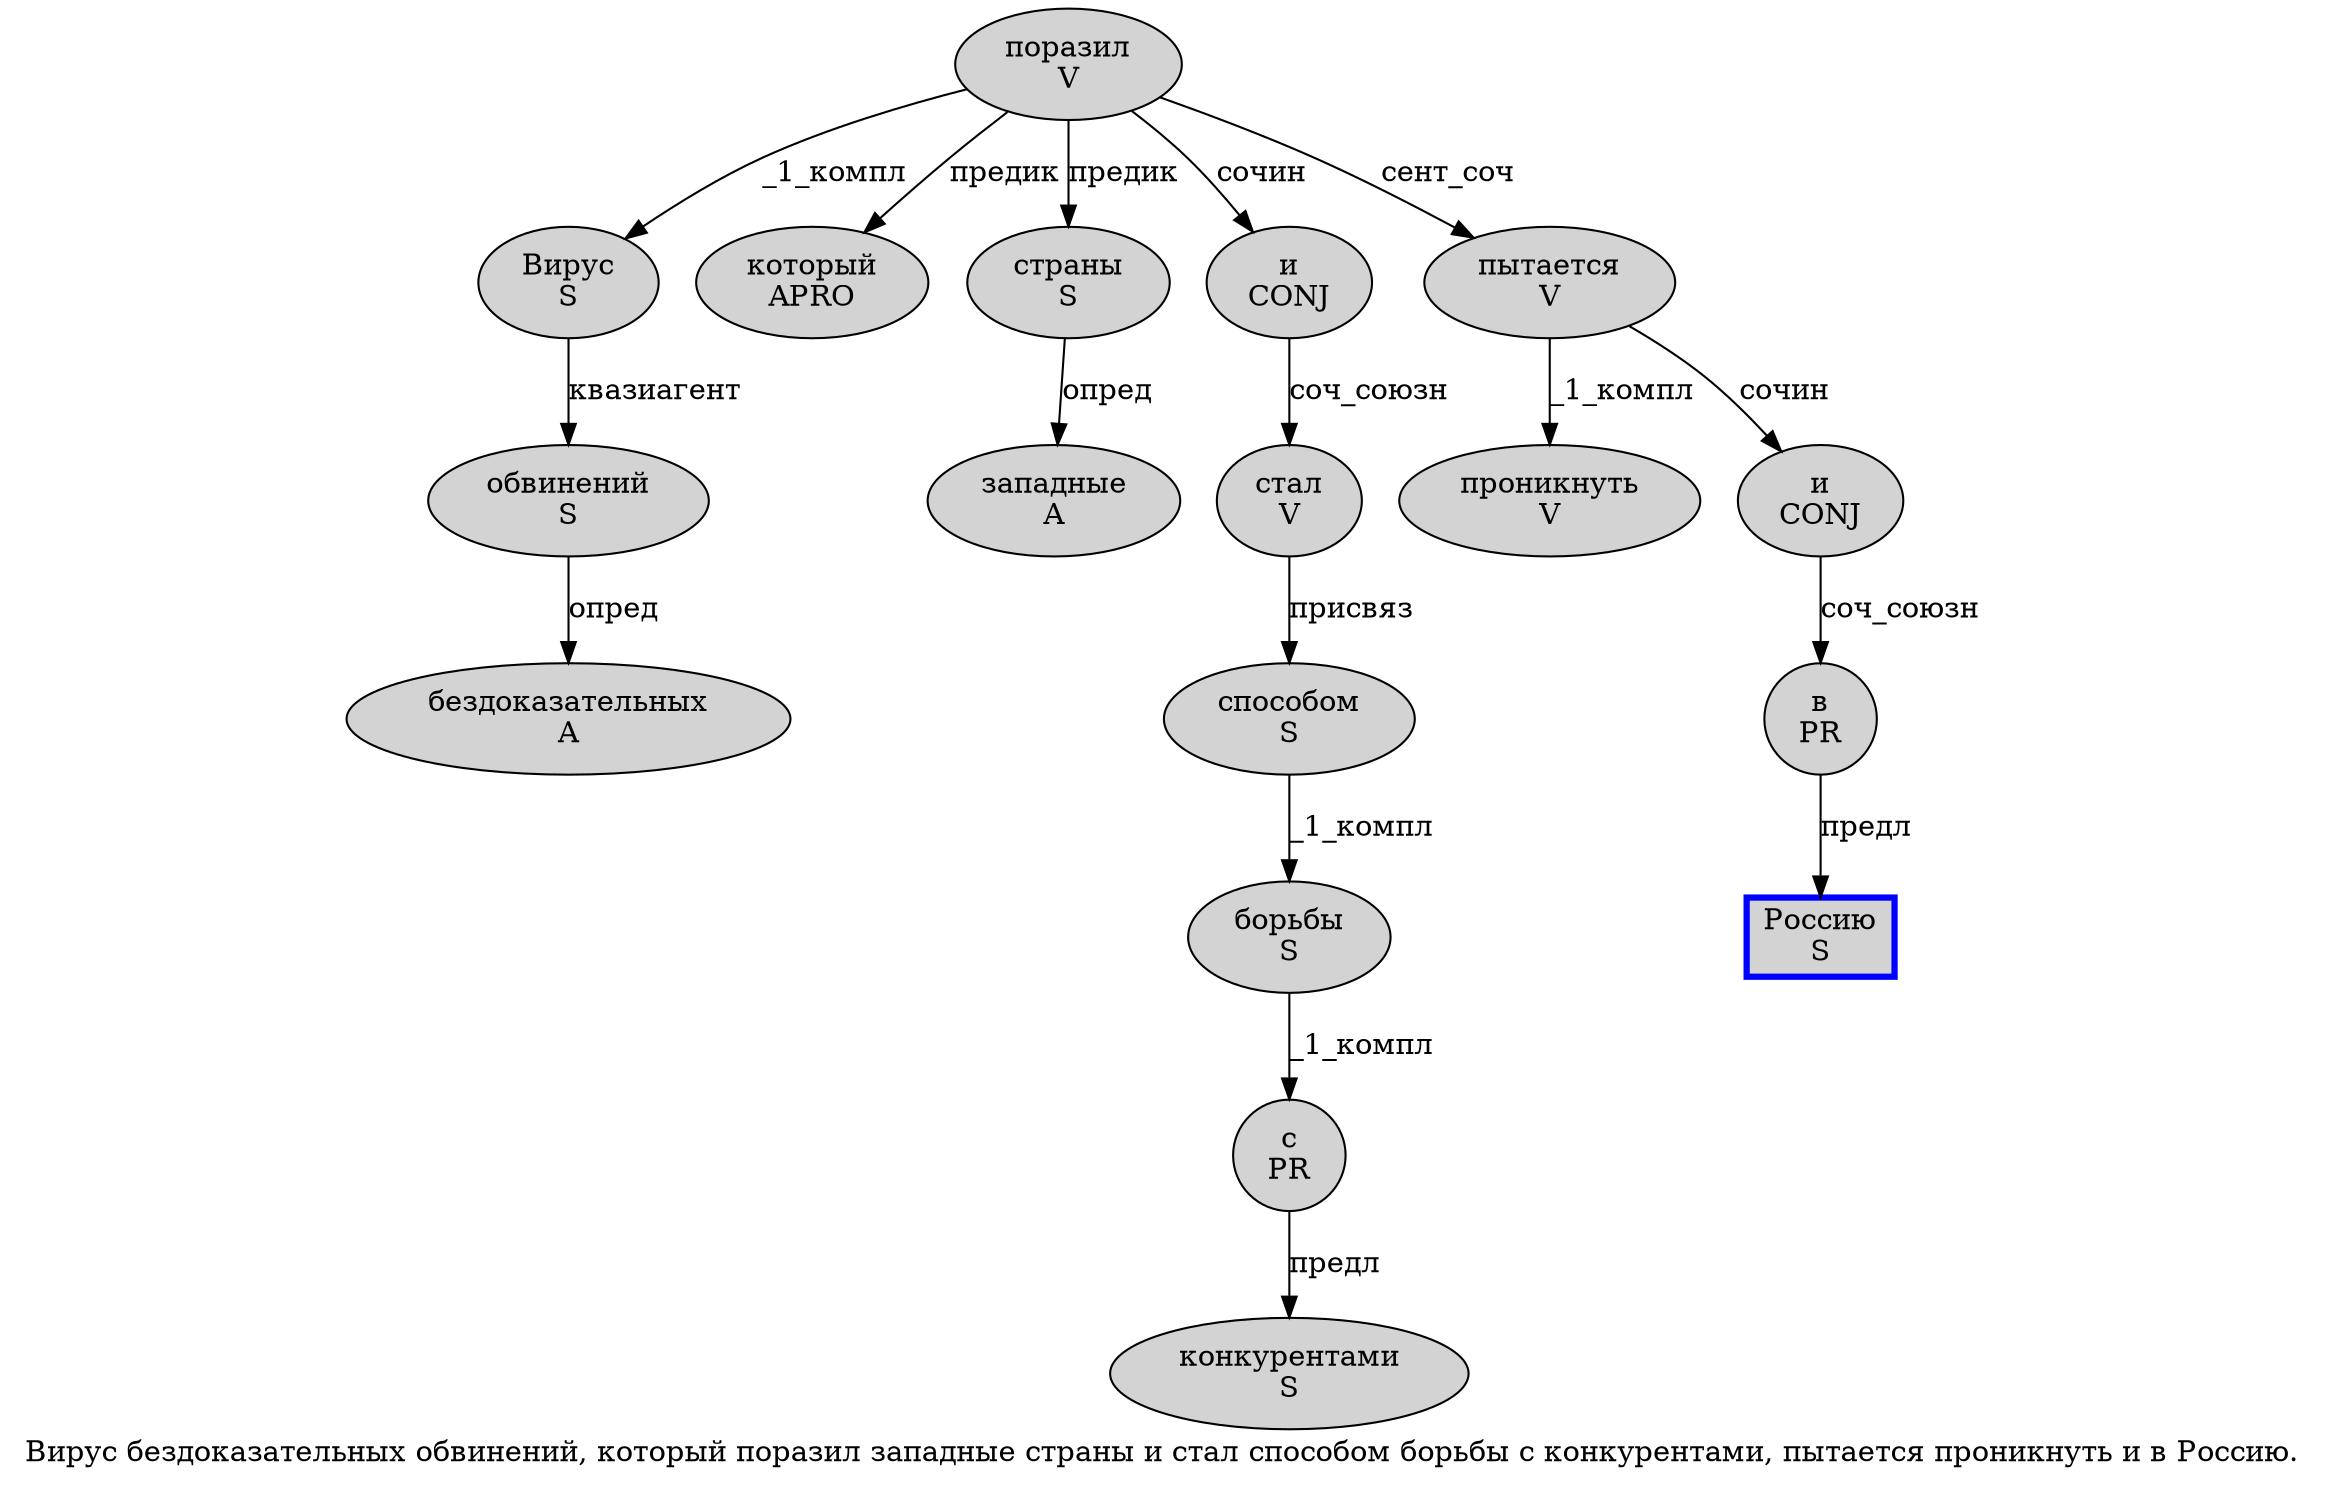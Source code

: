 digraph SENTENCE_100 {
	graph [label="Вирус бездоказательных обвинений, который поразил западные страны и стал способом борьбы с конкурентами, пытается проникнуть и в Россию."]
	node [style=filled]
		0 [label="Вирус
S" color="" fillcolor=lightgray penwidth=1 shape=ellipse]
		1 [label="бездоказательных
A" color="" fillcolor=lightgray penwidth=1 shape=ellipse]
		2 [label="обвинений
S" color="" fillcolor=lightgray penwidth=1 shape=ellipse]
		4 [label="который
APRO" color="" fillcolor=lightgray penwidth=1 shape=ellipse]
		5 [label="поразил
V" color="" fillcolor=lightgray penwidth=1 shape=ellipse]
		6 [label="западные
A" color="" fillcolor=lightgray penwidth=1 shape=ellipse]
		7 [label="страны
S" color="" fillcolor=lightgray penwidth=1 shape=ellipse]
		8 [label="и
CONJ" color="" fillcolor=lightgray penwidth=1 shape=ellipse]
		9 [label="стал
V" color="" fillcolor=lightgray penwidth=1 shape=ellipse]
		10 [label="способом
S" color="" fillcolor=lightgray penwidth=1 shape=ellipse]
		11 [label="борьбы
S" color="" fillcolor=lightgray penwidth=1 shape=ellipse]
		12 [label="с
PR" color="" fillcolor=lightgray penwidth=1 shape=ellipse]
		13 [label="конкурентами
S" color="" fillcolor=lightgray penwidth=1 shape=ellipse]
		15 [label="пытается
V" color="" fillcolor=lightgray penwidth=1 shape=ellipse]
		16 [label="проникнуть
V" color="" fillcolor=lightgray penwidth=1 shape=ellipse]
		17 [label="и
CONJ" color="" fillcolor=lightgray penwidth=1 shape=ellipse]
		18 [label="в
PR" color="" fillcolor=lightgray penwidth=1 shape=ellipse]
		19 [label="Россию
S" color=blue fillcolor=lightgray penwidth=3 shape=box]
			8 -> 9 [label="соч_союзн"]
			7 -> 6 [label="опред"]
			5 -> 0 [label="_1_компл"]
			5 -> 4 [label="предик"]
			5 -> 7 [label="предик"]
			5 -> 8 [label="сочин"]
			5 -> 15 [label="сент_соч"]
			17 -> 18 [label="соч_союзн"]
			9 -> 10 [label="присвяз"]
			15 -> 16 [label="_1_компл"]
			15 -> 17 [label="сочин"]
			0 -> 2 [label="квазиагент"]
			2 -> 1 [label="опред"]
			11 -> 12 [label="_1_компл"]
			10 -> 11 [label="_1_компл"]
			12 -> 13 [label="предл"]
			18 -> 19 [label="предл"]
}